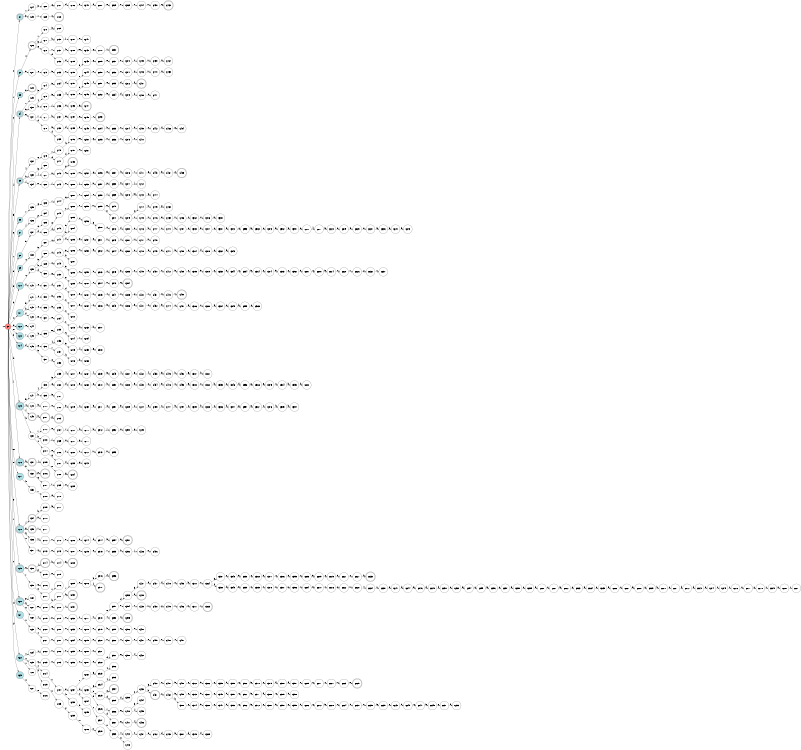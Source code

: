 digraph APTAALF {
__start0 [style = invis, shape = none, label = "", width = 0, height = 0];

rankdir=LR;
size="8,5";

s0 [style="filled", color="black", fillcolor="#ff817b" shape="circle", label="q0"];
s1 [style="rounded,filled", color="black", fillcolor="powderblue" shape="doublecircle", label="q1"];
s2 [style="filled", color="black", fillcolor="powderblue" shape="circle", label="q2"];
s3 [style="filled", color="black", fillcolor="powderblue" shape="circle", label="q3"];
s4 [style="rounded,filled", color="black", fillcolor="powderblue" shape="doublecircle", label="q4"];
s5 [style="rounded,filled", color="black", fillcolor="powderblue" shape="doublecircle", label="q5"];
s6 [style="filled", color="black", fillcolor="powderblue" shape="circle", label="q6"];
s7 [style="filled", color="black", fillcolor="powderblue" shape="circle", label="q7"];
s8 [style="filled", color="black", fillcolor="powderblue" shape="circle", label="q8"];
s9 [style="filled", color="black", fillcolor="powderblue" shape="circle", label="q9"];
s10 [style="filled", color="black", fillcolor="powderblue" shape="circle", label="q10"];
s11 [style="filled", color="black", fillcolor="powderblue" shape="circle", label="q11"];
s12 [style="filled", color="black", fillcolor="powderblue" shape="circle", label="q12"];
s13 [style="filled", color="black", fillcolor="powderblue" shape="circle", label="q13"];
s14 [style="filled", color="black", fillcolor="powderblue" shape="circle", label="q14"];
s15 [style="rounded,filled", color="black", fillcolor="powderblue" shape="doublecircle", label="q15"];
s16 [style="rounded,filled", color="black", fillcolor="powderblue" shape="doublecircle", label="q16"];
s17 [style="filled", color="black", fillcolor="powderblue" shape="circle", label="q17"];
s18 [style="rounded,filled", color="black", fillcolor="powderblue" shape="doublecircle", label="q18"];
s19 [style="rounded,filled", color="black", fillcolor="powderblue" shape="doublecircle", label="q19"];
s20 [style="rounded,filled", color="black", fillcolor="powderblue" shape="doublecircle", label="q20"];
s21 [style="filled", color="black", fillcolor="powderblue" shape="circle", label="q21"];
s22 [style="filled", color="black", fillcolor="powderblue" shape="circle", label="q22"];
s23 [style="filled", color="black", fillcolor="powderblue" shape="circle", label="q23"];
s24 [style="filled", color="black", fillcolor="white" shape="circle", label="q24"];
s25 [style="filled", color="black", fillcolor="white" shape="circle", label="q25"];
s26 [style="rounded,filled", color="black", fillcolor="white" shape="doublecircle", label="q26"];
s27 [style="filled", color="black", fillcolor="white" shape="circle", label="q27"];
s28 [style="rounded,filled", color="black", fillcolor="white" shape="doublecircle", label="q28"];
s29 [style="filled", color="black", fillcolor="white" shape="circle", label="q29"];
s30 [style="filled", color="black", fillcolor="white" shape="circle", label="q30"];
s31 [style="filled", color="black", fillcolor="white" shape="circle", label="q31"];
s32 [style="filled", color="black", fillcolor="white" shape="circle", label="q32"];
s33 [style="filled", color="black", fillcolor="white" shape="circle", label="q33"];
s34 [style="filled", color="black", fillcolor="white" shape="circle", label="q34"];
s35 [style="filled", color="black", fillcolor="white" shape="circle", label="q35"];
s36 [style="filled", color="black", fillcolor="white" shape="circle", label="q36"];
s37 [style="filled", color="black", fillcolor="white" shape="circle", label="q37"];
s38 [style="filled", color="black", fillcolor="white" shape="circle", label="q38"];
s39 [style="filled", color="black", fillcolor="white" shape="circle", label="q39"];
s40 [style="filled", color="black", fillcolor="white" shape="circle", label="q40"];
s41 [style="filled", color="black", fillcolor="white" shape="circle", label="q41"];
s42 [style="filled", color="black", fillcolor="white" shape="circle", label="q42"];
s43 [style="filled", color="black", fillcolor="white" shape="circle", label="q43"];
s44 [style="filled", color="black", fillcolor="white" shape="circle", label="q44"];
s45 [style="filled", color="black", fillcolor="white" shape="circle", label="q45"];
s46 [style="filled", color="black", fillcolor="white" shape="circle", label="q46"];
s47 [style="filled", color="black", fillcolor="white" shape="circle", label="q47"];
s48 [style="filled", color="black", fillcolor="white" shape="circle", label="q48"];
s49 [style="rounded,filled", color="black", fillcolor="white" shape="doublecircle", label="q49"];
s50 [style="filled", color="black", fillcolor="white" shape="circle", label="q50"];
s51 [style="rounded,filled", color="black", fillcolor="white" shape="doublecircle", label="q51"];
s52 [style="rounded,filled", color="black", fillcolor="white" shape="doublecircle", label="q52"];
s53 [style="filled", color="black", fillcolor="white" shape="circle", label="q53"];
s54 [style="rounded,filled", color="black", fillcolor="white" shape="doublecircle", label="q54"];
s55 [style="rounded,filled", color="black", fillcolor="white" shape="doublecircle", label="q55"];
s56 [style="filled", color="black", fillcolor="white" shape="circle", label="q56"];
s57 [style="filled", color="black", fillcolor="white" shape="circle", label="q57"];
s58 [style="rounded,filled", color="black", fillcolor="white" shape="doublecircle", label="q58"];
s59 [style="filled", color="black", fillcolor="white" shape="circle", label="q59"];
s60 [style="filled", color="black", fillcolor="white" shape="circle", label="q60"];
s61 [style="filled", color="black", fillcolor="white" shape="circle", label="q61"];
s62 [style="filled", color="black", fillcolor="white" shape="circle", label="q62"];
s63 [style="filled", color="black", fillcolor="white" shape="circle", label="q63"];
s64 [style="filled", color="black", fillcolor="white" shape="circle", label="q64"];
s65 [style="filled", color="black", fillcolor="white" shape="circle", label="q65"];
s66 [style="filled", color="black", fillcolor="white" shape="circle", label="q66"];
s67 [style="filled", color="black", fillcolor="white" shape="circle", label="q67"];
s68 [style="filled", color="black", fillcolor="white" shape="circle", label="q68"];
s69 [style="filled", color="black", fillcolor="white" shape="circle", label="q69"];
s70 [style="filled", color="black", fillcolor="white" shape="circle", label="q70"];
s71 [style="filled", color="black", fillcolor="white" shape="circle", label="q71"];
s72 [style="filled", color="black", fillcolor="white" shape="circle", label="q72"];
s73 [style="filled", color="black", fillcolor="white" shape="circle", label="q73"];
s74 [style="filled", color="black", fillcolor="white" shape="circle", label="q74"];
s75 [style="filled", color="black", fillcolor="white" shape="circle", label="q75"];
s76 [style="filled", color="black", fillcolor="white" shape="circle", label="q76"];
s77 [style="filled", color="black", fillcolor="white" shape="circle", label="q77"];
s78 [style="filled", color="black", fillcolor="white" shape="circle", label="q78"];
s79 [style="filled", color="black", fillcolor="white" shape="circle", label="q79"];
s80 [style="filled", color="black", fillcolor="white" shape="circle", label="q80"];
s81 [style="filled", color="black", fillcolor="white" shape="circle", label="q81"];
s82 [style="filled", color="black", fillcolor="white" shape="circle", label="q82"];
s83 [style="filled", color="black", fillcolor="white" shape="circle", label="q83"];
s84 [style="filled", color="black", fillcolor="white" shape="circle", label="q84"];
s85 [style="filled", color="black", fillcolor="white" shape="circle", label="q85"];
s86 [style="filled", color="black", fillcolor="white" shape="circle", label="q86"];
s87 [style="filled", color="black", fillcolor="white" shape="circle", label="q87"];
s88 [style="filled", color="black", fillcolor="white" shape="circle", label="q88"];
s89 [style="filled", color="black", fillcolor="white" shape="circle", label="q89"];
s90 [style="filled", color="black", fillcolor="white" shape="circle", label="q90"];
s91 [style="filled", color="black", fillcolor="white" shape="circle", label="q91"];
s92 [style="filled", color="black", fillcolor="white" shape="circle", label="q92"];
s93 [style="filled", color="black", fillcolor="white" shape="circle", label="q93"];
s94 [style="filled", color="black", fillcolor="white" shape="circle", label="q94"];
s95 [style="filled", color="black", fillcolor="white" shape="circle", label="q95"];
s96 [style="filled", color="black", fillcolor="white" shape="circle", label="q96"];
s97 [style="filled", color="black", fillcolor="white" shape="circle", label="q97"];
s98 [style="filled", color="black", fillcolor="white" shape="circle", label="q98"];
s99 [style="filled", color="black", fillcolor="white" shape="circle", label="q99"];
s100 [style="filled", color="black", fillcolor="white" shape="circle", label="q100"];
s101 [style="rounded,filled", color="black", fillcolor="white" shape="doublecircle", label="q101"];
s102 [style="filled", color="black", fillcolor="white" shape="circle", label="q102"];
s103 [style="filled", color="black", fillcolor="white" shape="circle", label="q103"];
s104 [style="filled", color="black", fillcolor="white" shape="circle", label="q104"];
s105 [style="filled", color="black", fillcolor="white" shape="circle", label="q105"];
s106 [style="rounded,filled", color="black", fillcolor="white" shape="doublecircle", label="q106"];
s107 [style="filled", color="black", fillcolor="white" shape="circle", label="q107"];
s108 [style="filled", color="black", fillcolor="white" shape="circle", label="q108"];
s109 [style="filled", color="black", fillcolor="white" shape="circle", label="q109"];
s110 [style="filled", color="black", fillcolor="white" shape="circle", label="q110"];
s111 [style="filled", color="black", fillcolor="white" shape="circle", label="q111"];
s112 [style="filled", color="black", fillcolor="white" shape="circle", label="q112"];
s113 [style="filled", color="black", fillcolor="white" shape="circle", label="q113"];
s114 [style="rounded,filled", color="black", fillcolor="white" shape="doublecircle", label="q114"];
s115 [style="filled", color="black", fillcolor="white" shape="circle", label="q115"];
s116 [style="filled", color="black", fillcolor="white" shape="circle", label="q116"];
s117 [style="filled", color="black", fillcolor="white" shape="circle", label="q117"];
s118 [style="filled", color="black", fillcolor="white" shape="circle", label="q118"];
s119 [style="filled", color="black", fillcolor="white" shape="circle", label="q119"];
s120 [style="filled", color="black", fillcolor="white" shape="circle", label="q120"];
s121 [style="filled", color="black", fillcolor="white" shape="circle", label="q121"];
s122 [style="filled", color="black", fillcolor="white" shape="circle", label="q122"];
s123 [style="filled", color="black", fillcolor="white" shape="circle", label="q123"];
s124 [style="filled", color="black", fillcolor="white" shape="circle", label="q124"];
s125 [style="filled", color="black", fillcolor="white" shape="circle", label="q125"];
s126 [style="filled", color="black", fillcolor="white" shape="circle", label="q126"];
s127 [style="filled", color="black", fillcolor="white" shape="circle", label="q127"];
s128 [style="rounded,filled", color="black", fillcolor="white" shape="doublecircle", label="q128"];
s129 [style="filled", color="black", fillcolor="white" shape="circle", label="q129"];
s130 [style="filled", color="black", fillcolor="white" shape="circle", label="q130"];
s131 [style="filled", color="black", fillcolor="white" shape="circle", label="q131"];
s132 [style="filled", color="black", fillcolor="white" shape="circle", label="q132"];
s133 [style="filled", color="black", fillcolor="white" shape="circle", label="q133"];
s134 [style="filled", color="black", fillcolor="white" shape="circle", label="q134"];
s135 [style="filled", color="black", fillcolor="white" shape="circle", label="q135"];
s136 [style="filled", color="black", fillcolor="white" shape="circle", label="q136"];
s137 [style="filled", color="black", fillcolor="white" shape="circle", label="q137"];
s138 [style="filled", color="black", fillcolor="white" shape="circle", label="q138"];
s139 [style="filled", color="black", fillcolor="white" shape="circle", label="q139"];
s140 [style="filled", color="black", fillcolor="white" shape="circle", label="q140"];
s141 [style="filled", color="black", fillcolor="white" shape="circle", label="q141"];
s142 [style="filled", color="black", fillcolor="white" shape="circle", label="q142"];
s143 [style="filled", color="black", fillcolor="white" shape="circle", label="q143"];
s144 [style="filled", color="black", fillcolor="white" shape="circle", label="q144"];
s145 [style="filled", color="black", fillcolor="white" shape="circle", label="q145"];
s146 [style="filled", color="black", fillcolor="white" shape="circle", label="q146"];
s147 [style="filled", color="black", fillcolor="white" shape="circle", label="q147"];
s148 [style="filled", color="black", fillcolor="white" shape="circle", label="q148"];
s149 [style="filled", color="black", fillcolor="white" shape="circle", label="q149"];
s150 [style="filled", color="black", fillcolor="white" shape="circle", label="q150"];
s151 [style="filled", color="black", fillcolor="white" shape="circle", label="q151"];
s152 [style="filled", color="black", fillcolor="white" shape="circle", label="q152"];
s153 [style="filled", color="black", fillcolor="white" shape="circle", label="q153"];
s154 [style="filled", color="black", fillcolor="white" shape="circle", label="q154"];
s155 [style="filled", color="black", fillcolor="white" shape="circle", label="q155"];
s156 [style="filled", color="black", fillcolor="white" shape="circle", label="q156"];
s157 [style="filled", color="black", fillcolor="white" shape="circle", label="q157"];
s158 [style="filled", color="black", fillcolor="white" shape="circle", label="q158"];
s159 [style="filled", color="black", fillcolor="white" shape="circle", label="q159"];
s160 [style="filled", color="black", fillcolor="white" shape="circle", label="q160"];
s161 [style="filled", color="black", fillcolor="white" shape="circle", label="q161"];
s162 [style="filled", color="black", fillcolor="white" shape="circle", label="q162"];
s163 [style="rounded,filled", color="black", fillcolor="white" shape="doublecircle", label="q163"];
s164 [style="filled", color="black", fillcolor="white" shape="circle", label="q164"];
s165 [style="filled", color="black", fillcolor="white" shape="circle", label="q165"];
s166 [style="filled", color="black", fillcolor="white" shape="circle", label="q166"];
s167 [style="filled", color="black", fillcolor="white" shape="circle", label="q167"];
s168 [style="filled", color="black", fillcolor="white" shape="circle", label="q168"];
s169 [style="filled", color="black", fillcolor="white" shape="circle", label="q169"];
s170 [style="filled", color="black", fillcolor="white" shape="circle", label="q170"];
s171 [style="filled", color="black", fillcolor="white" shape="circle", label="q171"];
s172 [style="filled", color="black", fillcolor="white" shape="circle", label="q172"];
s173 [style="filled", color="black", fillcolor="white" shape="circle", label="q173"];
s174 [style="filled", color="black", fillcolor="white" shape="circle", label="q174"];
s175 [style="filled", color="black", fillcolor="white" shape="circle", label="q175"];
s176 [style="filled", color="black", fillcolor="white" shape="circle", label="q176"];
s177 [style="filled", color="black", fillcolor="white" shape="circle", label="q177"];
s178 [style="filled", color="black", fillcolor="white" shape="circle", label="q178"];
s179 [style="filled", color="black", fillcolor="white" shape="circle", label="q179"];
s180 [style="filled", color="black", fillcolor="white" shape="circle", label="q180"];
s181 [style="filled", color="black", fillcolor="white" shape="circle", label="q181"];
s182 [style="filled", color="black", fillcolor="white" shape="circle", label="q182"];
s183 [style="filled", color="black", fillcolor="white" shape="circle", label="q183"];
s184 [style="filled", color="black", fillcolor="white" shape="circle", label="q184"];
s185 [style="filled", color="black", fillcolor="white" shape="circle", label="q185"];
s186 [style="filled", color="black", fillcolor="white" shape="circle", label="q186"];
s187 [style="filled", color="black", fillcolor="white" shape="circle", label="q187"];
s188 [style="filled", color="black", fillcolor="white" shape="circle", label="q188"];
s189 [style="filled", color="black", fillcolor="white" shape="circle", label="q189"];
s190 [style="filled", color="black", fillcolor="white" shape="circle", label="q190"];
s191 [style="filled", color="black", fillcolor="white" shape="circle", label="q191"];
s192 [style="filled", color="black", fillcolor="white" shape="circle", label="q192"];
s193 [style="filled", color="black", fillcolor="white" shape="circle", label="q193"];
s194 [style="filled", color="black", fillcolor="white" shape="circle", label="q194"];
s195 [style="filled", color="black", fillcolor="white" shape="circle", label="q195"];
s196 [style="filled", color="black", fillcolor="white" shape="circle", label="q196"];
s197 [style="filled", color="black", fillcolor="white" shape="circle", label="q197"];
s198 [style="rounded,filled", color="black", fillcolor="white" shape="doublecircle", label="q198"];
s199 [style="filled", color="black", fillcolor="white" shape="circle", label="q199"];
s200 [style="filled", color="black", fillcolor="white" shape="circle", label="q200"];
s201 [style="filled", color="black", fillcolor="white" shape="circle", label="q201"];
s202 [style="filled", color="black", fillcolor="white" shape="circle", label="q202"];
s203 [style="filled", color="black", fillcolor="white" shape="circle", label="q203"];
s204 [style="filled", color="black", fillcolor="white" shape="circle", label="q204"];
s205 [style="filled", color="black", fillcolor="white" shape="circle", label="q205"];
s206 [style="filled", color="black", fillcolor="white" shape="circle", label="q206"];
s207 [style="filled", color="black", fillcolor="white" shape="circle", label="q207"];
s208 [style="filled", color="black", fillcolor="white" shape="circle", label="q208"];
s209 [style="filled", color="black", fillcolor="white" shape="circle", label="q209"];
s210 [style="filled", color="black", fillcolor="white" shape="circle", label="q210"];
s211 [style="filled", color="black", fillcolor="white" shape="circle", label="q211"];
s212 [style="filled", color="black", fillcolor="white" shape="circle", label="q212"];
s213 [style="filled", color="black", fillcolor="white" shape="circle", label="q213"];
s214 [style="filled", color="black", fillcolor="white" shape="circle", label="q214"];
s215 [style="filled", color="black", fillcolor="white" shape="circle", label="q215"];
s216 [style="filled", color="black", fillcolor="white" shape="circle", label="q216"];
s217 [style="filled", color="black", fillcolor="white" shape="circle", label="q217"];
s218 [style="filled", color="black", fillcolor="white" shape="circle", label="q218"];
s219 [style="filled", color="black", fillcolor="white" shape="circle", label="q219"];
s220 [style="filled", color="black", fillcolor="white" shape="circle", label="q220"];
s221 [style="filled", color="black", fillcolor="white" shape="circle", label="q221"];
s222 [style="filled", color="black", fillcolor="white" shape="circle", label="q222"];
s223 [style="filled", color="black", fillcolor="white" shape="circle", label="q223"];
s224 [style="rounded,filled", color="black", fillcolor="white" shape="doublecircle", label="q224"];
s225 [style="filled", color="black", fillcolor="white" shape="circle", label="q225"];
s226 [style="filled", color="black", fillcolor="white" shape="circle", label="q226"];
s227 [style="filled", color="black", fillcolor="white" shape="circle", label="q227"];
s228 [style="rounded,filled", color="black", fillcolor="white" shape="doublecircle", label="q228"];
s229 [style="filled", color="black", fillcolor="white" shape="circle", label="q229"];
s230 [style="rounded,filled", color="black", fillcolor="white" shape="doublecircle", label="q230"];
s231 [style="rounded,filled", color="black", fillcolor="white" shape="doublecircle", label="q231"];
s232 [style="filled", color="black", fillcolor="white" shape="circle", label="q232"];
s233 [style="filled", color="black", fillcolor="white" shape="circle", label="q233"];
s234 [style="filled", color="black", fillcolor="white" shape="circle", label="q234"];
s235 [style="filled", color="black", fillcolor="white" shape="circle", label="q235"];
s236 [style="filled", color="black", fillcolor="white" shape="circle", label="q236"];
s237 [style="filled", color="black", fillcolor="white" shape="circle", label="q237"];
s238 [style="filled", color="black", fillcolor="white" shape="circle", label="q238"];
s239 [style="filled", color="black", fillcolor="white" shape="circle", label="q239"];
s240 [style="filled", color="black", fillcolor="white" shape="circle", label="q240"];
s241 [style="filled", color="black", fillcolor="white" shape="circle", label="q241"];
s242 [style="filled", color="black", fillcolor="white" shape="circle", label="q242"];
s243 [style="filled", color="black", fillcolor="white" shape="circle", label="q243"];
s244 [style="filled", color="black", fillcolor="white" shape="circle", label="q244"];
s245 [style="filled", color="black", fillcolor="white" shape="circle", label="q245"];
s246 [style="filled", color="black", fillcolor="white" shape="circle", label="q246"];
s247 [style="rounded,filled", color="black", fillcolor="white" shape="doublecircle", label="q247"];
s248 [style="filled", color="black", fillcolor="white" shape="circle", label="q248"];
s249 [style="filled", color="black", fillcolor="white" shape="circle", label="q249"];
s250 [style="filled", color="black", fillcolor="white" shape="circle", label="q250"];
s251 [style="filled", color="black", fillcolor="white" shape="circle", label="q251"];
s252 [style="filled", color="black", fillcolor="white" shape="circle", label="q252"];
s253 [style="filled", color="black", fillcolor="white" shape="circle", label="q253"];
s254 [style="filled", color="black", fillcolor="white" shape="circle", label="q254"];
s255 [style="filled", color="black", fillcolor="white" shape="circle", label="q255"];
s256 [style="filled", color="black", fillcolor="white" shape="circle", label="q256"];
s257 [style="filled", color="black", fillcolor="white" shape="circle", label="q257"];
s258 [style="filled", color="black", fillcolor="white" shape="circle", label="q258"];
s259 [style="filled", color="black", fillcolor="white" shape="circle", label="q259"];
s260 [style="filled", color="black", fillcolor="white" shape="circle", label="q260"];
s261 [style="filled", color="black", fillcolor="white" shape="circle", label="q261"];
s262 [style="filled", color="black", fillcolor="white" shape="circle", label="q262"];
s263 [style="filled", color="black", fillcolor="white" shape="circle", label="q263"];
s264 [style="filled", color="black", fillcolor="white" shape="circle", label="q264"];
s265 [style="filled", color="black", fillcolor="white" shape="circle", label="q265"];
s266 [style="filled", color="black", fillcolor="white" shape="circle", label="q266"];
s267 [style="filled", color="black", fillcolor="white" shape="circle", label="q267"];
s268 [style="filled", color="black", fillcolor="white" shape="circle", label="q268"];
s269 [style="filled", color="black", fillcolor="white" shape="circle", label="q269"];
s270 [style="filled", color="black", fillcolor="white" shape="circle", label="q270"];
s271 [style="filled", color="black", fillcolor="white" shape="circle", label="q271"];
s272 [style="filled", color="black", fillcolor="white" shape="circle", label="q272"];
s273 [style="filled", color="black", fillcolor="white" shape="circle", label="q273"];
s274 [style="filled", color="black", fillcolor="white" shape="circle", label="q274"];
s275 [style="filled", color="black", fillcolor="white" shape="circle", label="q275"];
s276 [style="filled", color="black", fillcolor="white" shape="circle", label="q276"];
s277 [style="filled", color="black", fillcolor="white" shape="circle", label="q277"];
s278 [style="filled", color="black", fillcolor="white" shape="circle", label="q278"];
s279 [style="filled", color="black", fillcolor="white" shape="circle", label="q279"];
s280 [style="filled", color="black", fillcolor="white" shape="circle", label="q280"];
s281 [style="filled", color="black", fillcolor="white" shape="circle", label="q281"];
s282 [style="filled", color="black", fillcolor="white" shape="circle", label="q282"];
s283 [style="filled", color="black", fillcolor="white" shape="circle", label="q283"];
s284 [style="filled", color="black", fillcolor="white" shape="circle", label="q284"];
s285 [style="filled", color="black", fillcolor="white" shape="circle", label="q285"];
s286 [style="filled", color="black", fillcolor="white" shape="circle", label="q286"];
s287 [style="filled", color="black", fillcolor="white" shape="circle", label="q287"];
s288 [style="filled", color="black", fillcolor="white" shape="circle", label="q288"];
s289 [style="filled", color="black", fillcolor="white" shape="circle", label="q289"];
s290 [style="filled", color="black", fillcolor="white" shape="circle", label="q290"];
s291 [style="filled", color="black", fillcolor="white" shape="circle", label="q291"];
s292 [style="filled", color="black", fillcolor="white" shape="circle", label="q292"];
s293 [style="rounded,filled", color="black", fillcolor="white" shape="doublecircle", label="q293"];
s294 [style="filled", color="black", fillcolor="white" shape="circle", label="q294"];
s295 [style="filled", color="black", fillcolor="white" shape="circle", label="q295"];
s296 [style="filled", color="black", fillcolor="white" shape="circle", label="q296"];
s297 [style="filled", color="black", fillcolor="white" shape="circle", label="q297"];
s298 [style="filled", color="black", fillcolor="white" shape="circle", label="q298"];
s299 [style="filled", color="black", fillcolor="white" shape="circle", label="q299"];
s300 [style="filled", color="black", fillcolor="white" shape="circle", label="q300"];
s301 [style="filled", color="black", fillcolor="white" shape="circle", label="q301"];
s302 [style="filled", color="black", fillcolor="white" shape="circle", label="q302"];
s303 [style="filled", color="black", fillcolor="white" shape="circle", label="q303"];
s304 [style="filled", color="black", fillcolor="white" shape="circle", label="q304"];
s305 [style="filled", color="black", fillcolor="white" shape="circle", label="q305"];
s306 [style="filled", color="black", fillcolor="white" shape="circle", label="q306"];
s307 [style="filled", color="black", fillcolor="white" shape="circle", label="q307"];
s308 [style="filled", color="black", fillcolor="white" shape="circle", label="q308"];
s309 [style="filled", color="black", fillcolor="white" shape="circle", label="q309"];
s310 [style="filled", color="black", fillcolor="white" shape="circle", label="q310"];
s311 [style="filled", color="black", fillcolor="white" shape="circle", label="q311"];
s312 [style="filled", color="black", fillcolor="white" shape="circle", label="q312"];
s313 [style="filled", color="black", fillcolor="white" shape="circle", label="q313"];
s314 [style="filled", color="black", fillcolor="white" shape="circle", label="q314"];
s315 [style="filled", color="black", fillcolor="white" shape="circle", label="q315"];
s316 [style="filled", color="black", fillcolor="white" shape="circle", label="q316"];
s317 [style="rounded,filled", color="black", fillcolor="white" shape="doublecircle", label="q317"];
s318 [style="filled", color="black", fillcolor="white" shape="circle", label="q318"];
s319 [style="filled", color="black", fillcolor="white" shape="circle", label="q319"];
s320 [style="filled", color="black", fillcolor="white" shape="circle", label="q320"];
s321 [style="filled", color="black", fillcolor="white" shape="circle", label="q321"];
s322 [style="filled", color="black", fillcolor="white" shape="circle", label="q322"];
s323 [style="filled", color="black", fillcolor="white" shape="circle", label="q323"];
s324 [style="filled", color="black", fillcolor="white" shape="circle", label="q324"];
s325 [style="filled", color="black", fillcolor="white" shape="circle", label="q325"];
s326 [style="filled", color="black", fillcolor="white" shape="circle", label="q326"];
s327 [style="filled", color="black", fillcolor="white" shape="circle", label="q327"];
s328 [style="filled", color="black", fillcolor="white" shape="circle", label="q328"];
s329 [style="filled", color="black", fillcolor="white" shape="circle", label="q329"];
s330 [style="rounded,filled", color="black", fillcolor="white" shape="doublecircle", label="q330"];
s331 [style="filled", color="black", fillcolor="white" shape="circle", label="q331"];
s332 [style="filled", color="black", fillcolor="white" shape="circle", label="q332"];
s333 [style="filled", color="black", fillcolor="white" shape="circle", label="q333"];
s334 [style="filled", color="black", fillcolor="white" shape="circle", label="q334"];
s335 [style="filled", color="black", fillcolor="white" shape="circle", label="q335"];
s336 [style="filled", color="black", fillcolor="white" shape="circle", label="q336"];
s337 [style="filled", color="black", fillcolor="white" shape="circle", label="q337"];
s338 [style="filled", color="black", fillcolor="white" shape="circle", label="q338"];
s339 [style="filled", color="black", fillcolor="white" shape="circle", label="q339"];
s340 [style="rounded,filled", color="black", fillcolor="white" shape="doublecircle", label="q340"];
s341 [style="filled", color="black", fillcolor="white" shape="circle", label="q341"];
s342 [style="filled", color="black", fillcolor="white" shape="circle", label="q342"];
s343 [style="filled", color="black", fillcolor="white" shape="circle", label="q343"];
s344 [style="filled", color="black", fillcolor="white" shape="circle", label="q344"];
s345 [style="filled", color="black", fillcolor="white" shape="circle", label="q345"];
s346 [style="filled", color="black", fillcolor="white" shape="circle", label="q346"];
s347 [style="filled", color="black", fillcolor="white" shape="circle", label="q347"];
s348 [style="filled", color="black", fillcolor="white" shape="circle", label="q348"];
s349 [style="filled", color="black", fillcolor="white" shape="circle", label="q349"];
s350 [style="filled", color="black", fillcolor="white" shape="circle", label="q350"];
s351 [style="filled", color="black", fillcolor="white" shape="circle", label="q351"];
s352 [style="filled", color="black", fillcolor="white" shape="circle", label="q352"];
s353 [style="filled", color="black", fillcolor="white" shape="circle", label="q353"];
s354 [style="filled", color="black", fillcolor="white" shape="circle", label="q354"];
s355 [style="filled", color="black", fillcolor="white" shape="circle", label="q355"];
s356 [style="rounded,filled", color="black", fillcolor="white" shape="doublecircle", label="q356"];
s357 [style="filled", color="black", fillcolor="white" shape="circle", label="q357"];
s358 [style="filled", color="black", fillcolor="white" shape="circle", label="q358"];
s359 [style="filled", color="black", fillcolor="white" shape="circle", label="q359"];
s360 [style="filled", color="black", fillcolor="white" shape="circle", label="q360"];
s361 [style="filled", color="black", fillcolor="white" shape="circle", label="q361"];
s362 [style="filled", color="black", fillcolor="white" shape="circle", label="q362"];
s363 [style="filled", color="black", fillcolor="white" shape="circle", label="q363"];
s364 [style="rounded,filled", color="black", fillcolor="white" shape="doublecircle", label="q364"];
s365 [style="filled", color="black", fillcolor="white" shape="circle", label="q365"];
s366 [style="filled", color="black", fillcolor="white" shape="circle", label="q366"];
s367 [style="filled", color="black", fillcolor="white" shape="circle", label="q367"];
s368 [style="filled", color="black", fillcolor="white" shape="circle", label="q368"];
s369 [style="filled", color="black", fillcolor="white" shape="circle", label="q369"];
s370 [style="filled", color="black", fillcolor="white" shape="circle", label="q370"];
s371 [style="filled", color="black", fillcolor="white" shape="circle", label="q371"];
s372 [style="filled", color="black", fillcolor="white" shape="circle", label="q372"];
s373 [style="filled", color="black", fillcolor="white" shape="circle", label="q373"];
s374 [style="filled", color="black", fillcolor="white" shape="circle", label="q374"];
s375 [style="filled", color="black", fillcolor="white" shape="circle", label="q375"];
s376 [style="filled", color="black", fillcolor="white" shape="circle", label="q376"];
s377 [style="filled", color="black", fillcolor="white" shape="circle", label="q377"];
s378 [style="filled", color="black", fillcolor="white" shape="circle", label="q378"];
s379 [style="filled", color="black", fillcolor="white" shape="circle", label="q379"];
s380 [style="filled", color="black", fillcolor="white" shape="circle", label="q380"];
s381 [style="filled", color="black", fillcolor="white" shape="circle", label="q381"];
s382 [style="filled", color="black", fillcolor="white" shape="circle", label="q382"];
s383 [style="filled", color="black", fillcolor="white" shape="circle", label="q383"];
s384 [style="rounded,filled", color="black", fillcolor="white" shape="doublecircle", label="q384"];
s385 [style="filled", color="black", fillcolor="white" shape="circle", label="q385"];
s386 [style="filled", color="black", fillcolor="white" shape="circle", label="q386"];
s387 [style="filled", color="black", fillcolor="white" shape="circle", label="q387"];
s388 [style="filled", color="black", fillcolor="white" shape="circle", label="q388"];
s389 [style="filled", color="black", fillcolor="white" shape="circle", label="q389"];
s390 [style="filled", color="black", fillcolor="white" shape="circle", label="q390"];
s391 [style="rounded,filled", color="black", fillcolor="white" shape="doublecircle", label="q391"];
s392 [style="filled", color="black", fillcolor="white" shape="circle", label="q392"];
s393 [style="filled", color="black", fillcolor="white" shape="circle", label="q393"];
s394 [style="filled", color="black", fillcolor="white" shape="circle", label="q394"];
s395 [style="rounded,filled", color="black", fillcolor="white" shape="doublecircle", label="q395"];
s396 [style="filled", color="black", fillcolor="white" shape="circle", label="q396"];
s397 [style="filled", color="black", fillcolor="white" shape="circle", label="q397"];
s398 [style="filled", color="black", fillcolor="white" shape="circle", label="q398"];
s399 [style="filled", color="black", fillcolor="white" shape="circle", label="q399"];
s400 [style="filled", color="black", fillcolor="white" shape="circle", label="q400"];
s401 [style="filled", color="black", fillcolor="white" shape="circle", label="q401"];
s402 [style="filled", color="black", fillcolor="white" shape="circle", label="q402"];
s403 [style="filled", color="black", fillcolor="white" shape="circle", label="q403"];
s404 [style="filled", color="black", fillcolor="white" shape="circle", label="q404"];
s405 [style="filled", color="black", fillcolor="white" shape="circle", label="q405"];
s406 [style="filled", color="black", fillcolor="white" shape="circle", label="q406"];
s407 [style="rounded,filled", color="black", fillcolor="white" shape="doublecircle", label="q407"];
s408 [style="filled", color="black", fillcolor="white" shape="circle", label="q408"];
s409 [style="filled", color="black", fillcolor="white" shape="circle", label="q409"];
s410 [style="filled", color="black", fillcolor="white" shape="circle", label="q410"];
s411 [style="filled", color="black", fillcolor="white" shape="circle", label="q411"];
s412 [style="filled", color="black", fillcolor="white" shape="circle", label="q412"];
s413 [style="filled", color="black", fillcolor="white" shape="circle", label="q413"];
s414 [style="filled", color="black", fillcolor="white" shape="circle", label="q414"];
s415 [style="filled", color="black", fillcolor="white" shape="circle", label="q415"];
s416 [style="filled", color="black", fillcolor="white" shape="circle", label="q416"];
s417 [style="filled", color="black", fillcolor="white" shape="circle", label="q417"];
s418 [style="filled", color="black", fillcolor="white" shape="circle", label="q418"];
s419 [style="filled", color="black", fillcolor="white" shape="circle", label="q419"];
s420 [style="filled", color="black", fillcolor="white" shape="circle", label="q420"];
s421 [style="filled", color="black", fillcolor="white" shape="circle", label="q421"];
s422 [style="filled", color="black", fillcolor="white" shape="circle", label="q422"];
s423 [style="filled", color="black", fillcolor="white" shape="circle", label="q423"];
s424 [style="filled", color="black", fillcolor="white" shape="circle", label="q424"];
s425 [style="filled", color="black", fillcolor="white" shape="circle", label="q425"];
s426 [style="filled", color="black", fillcolor="white" shape="circle", label="q426"];
s427 [style="filled", color="black", fillcolor="white" shape="circle", label="q427"];
s428 [style="rounded,filled", color="black", fillcolor="white" shape="doublecircle", label="q428"];
s429 [style="filled", color="black", fillcolor="white" shape="circle", label="q429"];
s430 [style="filled", color="black", fillcolor="white" shape="circle", label="q430"];
s431 [style="filled", color="black", fillcolor="white" shape="circle", label="q431"];
s432 [style="filled", color="black", fillcolor="white" shape="circle", label="q432"];
s433 [style="filled", color="black", fillcolor="white" shape="circle", label="q433"];
s434 [style="filled", color="black", fillcolor="white" shape="circle", label="q434"];
s435 [style="filled", color="black", fillcolor="white" shape="circle", label="q435"];
s436 [style="rounded,filled", color="black", fillcolor="white" shape="doublecircle", label="q436"];
s437 [style="filled", color="black", fillcolor="white" shape="circle", label="q437"];
s438 [style="filled", color="black", fillcolor="white" shape="circle", label="q438"];
s439 [style="filled", color="black", fillcolor="white" shape="circle", label="q439"];
s440 [style="filled", color="black", fillcolor="white" shape="circle", label="q440"];
s441 [style="filled", color="black", fillcolor="white" shape="circle", label="q441"];
s442 [style="filled", color="black", fillcolor="white" shape="circle", label="q442"];
s443 [style="filled", color="black", fillcolor="white" shape="circle", label="q443"];
s444 [style="filled", color="black", fillcolor="white" shape="circle", label="q444"];
s445 [style="filled", color="black", fillcolor="white" shape="circle", label="q445"];
s446 [style="filled", color="black", fillcolor="white" shape="circle", label="q446"];
s447 [style="filled", color="black", fillcolor="white" shape="circle", label="q447"];
s448 [style="filled", color="black", fillcolor="white" shape="circle", label="q448"];
s449 [style="filled", color="black", fillcolor="white" shape="circle", label="q449"];
s450 [style="filled", color="black", fillcolor="white" shape="circle", label="q450"];
s451 [style="filled", color="black", fillcolor="white" shape="circle", label="q451"];
s452 [style="filled", color="black", fillcolor="white" shape="circle", label="q452"];
s453 [style="filled", color="black", fillcolor="white" shape="circle", label="q453"];
s454 [style="filled", color="black", fillcolor="white" shape="circle", label="q454"];
s455 [style="filled", color="black", fillcolor="white" shape="circle", label="q455"];
s456 [style="filled", color="black", fillcolor="white" shape="circle", label="q456"];
s457 [style="filled", color="black", fillcolor="white" shape="circle", label="q457"];
s458 [style="filled", color="black", fillcolor="white" shape="circle", label="q458"];
s459 [style="filled", color="black", fillcolor="white" shape="circle", label="q459"];
s460 [style="filled", color="black", fillcolor="white" shape="circle", label="q460"];
s461 [style="rounded,filled", color="black", fillcolor="white" shape="doublecircle", label="q461"];
s462 [style="filled", color="black", fillcolor="white" shape="circle", label="q462"];
s463 [style="rounded,filled", color="black", fillcolor="white" shape="doublecircle", label="q463"];
s464 [style="filled", color="black", fillcolor="white" shape="circle", label="q464"];
s465 [style="filled", color="black", fillcolor="white" shape="circle", label="q465"];
s466 [style="filled", color="black", fillcolor="white" shape="circle", label="q466"];
s467 [style="filled", color="black", fillcolor="white" shape="circle", label="q467"];
s468 [style="filled", color="black", fillcolor="white" shape="circle", label="q468"];
s469 [style="filled", color="black", fillcolor="white" shape="circle", label="q469"];
s470 [style="filled", color="black", fillcolor="white" shape="circle", label="q470"];
s471 [style="filled", color="black", fillcolor="white" shape="circle", label="q471"];
s472 [style="filled", color="black", fillcolor="white" shape="circle", label="q472"];
s473 [style="filled", color="black", fillcolor="white" shape="circle", label="q473"];
s474 [style="filled", color="black", fillcolor="white" shape="circle", label="q474"];
s475 [style="filled", color="black", fillcolor="white" shape="circle", label="q475"];
s476 [style="filled", color="black", fillcolor="white" shape="circle", label="q476"];
s477 [style="filled", color="black", fillcolor="white" shape="circle", label="q477"];
s478 [style="filled", color="black", fillcolor="white" shape="circle", label="q478"];
s479 [style="filled", color="black", fillcolor="white" shape="circle", label="q479"];
s480 [style="filled", color="black", fillcolor="white" shape="circle", label="q480"];
s481 [style="filled", color="black", fillcolor="white" shape="circle", label="q481"];
s482 [style="filled", color="black", fillcolor="white" shape="circle", label="q482"];
s483 [style="filled", color="black", fillcolor="white" shape="circle", label="q483"];
s484 [style="filled", color="black", fillcolor="white" shape="circle", label="q484"];
s485 [style="rounded,filled", color="black", fillcolor="white" shape="doublecircle", label="q485"];
s486 [style="filled", color="black", fillcolor="white" shape="circle", label="q486"];
s487 [style="filled", color="black", fillcolor="white" shape="circle", label="q487"];
s488 [style="filled", color="black", fillcolor="white" shape="circle", label="q488"];
s489 [style="filled", color="black", fillcolor="white" shape="circle", label="q489"];
s490 [style="rounded,filled", color="black", fillcolor="white" shape="doublecircle", label="q490"];
s491 [style="filled", color="black", fillcolor="white" shape="circle", label="q491"];
s492 [style="filled", color="black", fillcolor="white" shape="circle", label="q492"];
s493 [style="filled", color="black", fillcolor="white" shape="circle", label="q493"];
s494 [style="filled", color="black", fillcolor="white" shape="circle", label="q494"];
s495 [style="filled", color="black", fillcolor="white" shape="circle", label="q495"];
s496 [style="filled", color="black", fillcolor="white" shape="circle", label="q496"];
s497 [style="filled", color="black", fillcolor="white" shape="circle", label="q497"];
s498 [style="filled", color="black", fillcolor="white" shape="circle", label="q498"];
s499 [style="filled", color="black", fillcolor="white" shape="circle", label="q499"];
s500 [style="filled", color="black", fillcolor="white" shape="circle", label="q500"];
s501 [style="filled", color="black", fillcolor="white" shape="circle", label="q501"];
s502 [style="filled", color="black", fillcolor="white" shape="circle", label="q502"];
s503 [style="filled", color="black", fillcolor="white" shape="circle", label="q503"];
s504 [style="filled", color="black", fillcolor="white" shape="circle", label="q504"];
s505 [style="filled", color="black", fillcolor="white" shape="circle", label="q505"];
s506 [style="filled", color="black", fillcolor="white" shape="circle", label="q506"];
s507 [style="filled", color="black", fillcolor="white" shape="circle", label="q507"];
s508 [style="filled", color="black", fillcolor="white" shape="circle", label="q508"];
s509 [style="filled", color="black", fillcolor="white" shape="circle", label="q509"];
s510 [style="filled", color="black", fillcolor="white" shape="circle", label="q510"];
s511 [style="filled", color="black", fillcolor="white" shape="circle", label="q511"];
s512 [style="filled", color="black", fillcolor="white" shape="circle", label="q512"];
s513 [style="filled", color="black", fillcolor="white" shape="circle", label="q513"];
s514 [style="filled", color="black", fillcolor="white" shape="circle", label="q514"];
s515 [style="filled", color="black", fillcolor="white" shape="circle", label="q515"];
s516 [style="filled", color="black", fillcolor="white" shape="circle", label="q516"];
s517 [style="filled", color="black", fillcolor="white" shape="circle", label="q517"];
s518 [style="filled", color="black", fillcolor="white" shape="circle", label="q518"];
s519 [style="filled", color="black", fillcolor="white" shape="circle", label="q519"];
s520 [style="filled", color="black", fillcolor="white" shape="circle", label="q520"];
s521 [style="filled", color="black", fillcolor="white" shape="circle", label="q521"];
s522 [style="filled", color="black", fillcolor="white" shape="circle", label="q522"];
s523 [style="filled", color="black", fillcolor="white" shape="circle", label="q523"];
s524 [style="filled", color="black", fillcolor="white" shape="circle", label="q524"];
s525 [style="rounded,filled", color="black", fillcolor="white" shape="doublecircle", label="q525"];
s526 [style="filled", color="black", fillcolor="white" shape="circle", label="q526"];
s527 [style="filled", color="black", fillcolor="white" shape="circle", label="q527"];
s528 [style="filled", color="black", fillcolor="white" shape="circle", label="q528"];
s529 [style="filled", color="black", fillcolor="white" shape="circle", label="q529"];
s530 [style="filled", color="black", fillcolor="white" shape="circle", label="q530"];
s531 [style="filled", color="black", fillcolor="white" shape="circle", label="q531"];
s532 [style="filled", color="black", fillcolor="white" shape="circle", label="q532"];
s533 [style="filled", color="black", fillcolor="white" shape="circle", label="q533"];
s534 [style="filled", color="black", fillcolor="white" shape="circle", label="q534"];
s535 [style="filled", color="black", fillcolor="white" shape="circle", label="q535"];
s536 [style="filled", color="black", fillcolor="white" shape="circle", label="q536"];
s537 [style="filled", color="black", fillcolor="white" shape="circle", label="q537"];
s538 [style="filled", color="black", fillcolor="white" shape="circle", label="q538"];
s539 [style="filled", color="black", fillcolor="white" shape="circle", label="q539"];
s540 [style="filled", color="black", fillcolor="white" shape="circle", label="q540"];
s541 [style="filled", color="black", fillcolor="white" shape="circle", label="q541"];
s542 [style="filled", color="black", fillcolor="white" shape="circle", label="q542"];
s543 [style="filled", color="black", fillcolor="white" shape="circle", label="q543"];
s544 [style="filled", color="black", fillcolor="white" shape="circle", label="q544"];
s545 [style="filled", color="black", fillcolor="white" shape="circle", label="q545"];
s546 [style="filled", color="black", fillcolor="white" shape="circle", label="q546"];
s547 [style="filled", color="black", fillcolor="white" shape="circle", label="q547"];
s548 [style="filled", color="black", fillcolor="white" shape="circle", label="q548"];
s549 [style="filled", color="black", fillcolor="white" shape="circle", label="q549"];
s550 [style="filled", color="black", fillcolor="white" shape="circle", label="q550"];
s551 [style="filled", color="black", fillcolor="white" shape="circle", label="q551"];
s552 [style="filled", color="black", fillcolor="white" shape="circle", label="q552"];
s553 [style="filled", color="black", fillcolor="white" shape="circle", label="q553"];
s554 [style="filled", color="black", fillcolor="white" shape="circle", label="q554"];
s555 [style="filled", color="black", fillcolor="white" shape="circle", label="q555"];
s556 [style="filled", color="black", fillcolor="white" shape="circle", label="q556"];
s557 [style="filled", color="black", fillcolor="white" shape="circle", label="q557"];
s558 [style="filled", color="black", fillcolor="white" shape="circle", label="q558"];
s559 [style="filled", color="black", fillcolor="white" shape="circle", label="q559"];
s560 [style="filled", color="black", fillcolor="white" shape="circle", label="q560"];
s561 [style="filled", color="black", fillcolor="white" shape="circle", label="q561"];
s562 [style="filled", color="black", fillcolor="white" shape="circle", label="q562"];
s563 [style="filled", color="black", fillcolor="white" shape="circle", label="q563"];
s564 [style="filled", color="black", fillcolor="white" shape="circle", label="q564"];
s565 [style="filled", color="black", fillcolor="white" shape="circle", label="q565"];
s566 [style="filled", color="black", fillcolor="white" shape="circle", label="q566"];
s567 [style="filled", color="black", fillcolor="white" shape="circle", label="q567"];
s568 [style="filled", color="black", fillcolor="white" shape="circle", label="q568"];
s569 [style="filled", color="black", fillcolor="white" shape="circle", label="q569"];
s570 [style="filled", color="black", fillcolor="white" shape="circle", label="q570"];
s571 [style="filled", color="black", fillcolor="white" shape="circle", label="q571"];
s572 [style="filled", color="black", fillcolor="white" shape="circle", label="q572"];
s573 [style="filled", color="black", fillcolor="white" shape="circle", label="q573"];
s574 [style="filled", color="black", fillcolor="white" shape="circle", label="q574"];
s575 [style="filled", color="black", fillcolor="white" shape="circle", label="q575"];
s576 [style="filled", color="black", fillcolor="white" shape="circle", label="q576"];
s577 [style="filled", color="black", fillcolor="white" shape="circle", label="q577"];
s578 [style="filled", color="black", fillcolor="white" shape="circle", label="q578"];
s579 [style="filled", color="black", fillcolor="white" shape="circle", label="q579"];
s580 [style="filled", color="black", fillcolor="white" shape="circle", label="q580"];
s581 [style="filled", color="black", fillcolor="white" shape="circle", label="q581"];
s582 [style="filled", color="black", fillcolor="white" shape="circle", label="q582"];
s583 [style="filled", color="black", fillcolor="white" shape="circle", label="q583"];
s584 [style="filled", color="black", fillcolor="white" shape="circle", label="q584"];
s585 [style="filled", color="black", fillcolor="white" shape="circle", label="q585"];
s586 [style="filled", color="black", fillcolor="white" shape="circle", label="q586"];
s587 [style="filled", color="black", fillcolor="white" shape="circle", label="q587"];
s588 [style="filled", color="black", fillcolor="white" shape="circle", label="q588"];
s589 [style="filled", color="black", fillcolor="white" shape="circle", label="q589"];
s590 [style="filled", color="black", fillcolor="white" shape="circle", label="q590"];
s591 [style="filled", color="black", fillcolor="white" shape="circle", label="q591"];
s592 [style="filled", color="black", fillcolor="white" shape="circle", label="q592"];
s593 [style="filled", color="black", fillcolor="white" shape="circle", label="q593"];
s594 [style="filled", color="black", fillcolor="white" shape="circle", label="q594"];
s595 [style="filled", color="black", fillcolor="white" shape="circle", label="q595"];
s596 [style="filled", color="black", fillcolor="white" shape="circle", label="q596"];
s597 [style="filled", color="black", fillcolor="white" shape="circle", label="q597"];
s598 [style="filled", color="black", fillcolor="white" shape="circle", label="q598"];
s599 [style="filled", color="black", fillcolor="white" shape="circle", label="q599"];
s600 [style="filled", color="black", fillcolor="white" shape="circle", label="q600"];
s601 [style="filled", color="black", fillcolor="white" shape="circle", label="q601"];
s602 [style="filled", color="black", fillcolor="white" shape="circle", label="q602"];
s603 [style="filled", color="black", fillcolor="white" shape="circle", label="q603"];
s604 [style="filled", color="black", fillcolor="white" shape="circle", label="q604"];
s605 [style="filled", color="black", fillcolor="white" shape="circle", label="q605"];
s606 [style="filled", color="black", fillcolor="white" shape="circle", label="q606"];
s607 [style="filled", color="black", fillcolor="white" shape="circle", label="q607"];
s608 [style="filled", color="black", fillcolor="white" shape="circle", label="q608"];
s609 [style="filled", color="black", fillcolor="white" shape="circle", label="q609"];
s610 [style="filled", color="black", fillcolor="white" shape="circle", label="q610"];
s611 [style="filled", color="black", fillcolor="white" shape="circle", label="q611"];
s612 [style="filled", color="black", fillcolor="white" shape="circle", label="q612"];
s613 [style="filled", color="black", fillcolor="white" shape="circle", label="q613"];
s614 [style="filled", color="black", fillcolor="white" shape="circle", label="q614"];
s615 [style="filled", color="black", fillcolor="white" shape="circle", label="q615"];
s616 [style="filled", color="black", fillcolor="white" shape="circle", label="q616"];
s617 [style="filled", color="black", fillcolor="white" shape="circle", label="q617"];
s618 [style="filled", color="black", fillcolor="white" shape="circle", label="q618"];
s619 [style="filled", color="black", fillcolor="white" shape="circle", label="q619"];
s620 [style="filled", color="black", fillcolor="white" shape="circle", label="q620"];
s621 [style="filled", color="black", fillcolor="white" shape="circle", label="q621"];
s622 [style="filled", color="black", fillcolor="white" shape="circle", label="q622"];
s623 [style="filled", color="black", fillcolor="white" shape="circle", label="q623"];
s624 [style="filled", color="black", fillcolor="white" shape="circle", label="q624"];
s625 [style="filled", color="black", fillcolor="white" shape="circle", label="q625"];
s626 [style="filled", color="black", fillcolor="white" shape="circle", label="q626"];
s627 [style="filled", color="black", fillcolor="white" shape="circle", label="q627"];
s628 [style="filled", color="black", fillcolor="white" shape="circle", label="q628"];
s629 [style="rounded,filled", color="black", fillcolor="white" shape="doublecircle", label="q629"];
s630 [style="filled", color="black", fillcolor="white" shape="circle", label="q630"];
s631 [style="filled", color="black", fillcolor="white" shape="circle", label="q631"];
s632 [style="filled", color="black", fillcolor="white" shape="circle", label="q632"];
s633 [style="rounded,filled", color="black", fillcolor="white" shape="doublecircle", label="q633"];
s634 [style="filled", color="black", fillcolor="white" shape="circle", label="q634"];
s635 [style="filled", color="black", fillcolor="white" shape="circle", label="q635"];
s636 [style="filled", color="black", fillcolor="white" shape="circle", label="q636"];
s637 [style="filled", color="black", fillcolor="white" shape="circle", label="q637"];
s638 [style="filled", color="black", fillcolor="white" shape="circle", label="q638"];
s639 [style="filled", color="black", fillcolor="white" shape="circle", label="q639"];
s640 [style="filled", color="black", fillcolor="white" shape="circle", label="q640"];
s641 [style="filled", color="black", fillcolor="white" shape="circle", label="q641"];
s642 [style="filled", color="black", fillcolor="white" shape="circle", label="q642"];
s643 [style="filled", color="black", fillcolor="white" shape="circle", label="q643"];
s644 [style="filled", color="black", fillcolor="white" shape="circle", label="q644"];
s645 [style="filled", color="black", fillcolor="white" shape="circle", label="q645"];
s646 [style="filled", color="black", fillcolor="white" shape="circle", label="q646"];
s647 [style="filled", color="black", fillcolor="white" shape="circle", label="q647"];
s648 [style="filled", color="black", fillcolor="white" shape="circle", label="q648"];
s649 [style="filled", color="black", fillcolor="white" shape="circle", label="q649"];
s650 [style="filled", color="black", fillcolor="white" shape="circle", label="q650"];
s651 [style="filled", color="black", fillcolor="white" shape="circle", label="q651"];
s652 [style="filled", color="black", fillcolor="white" shape="circle", label="q652"];
s653 [style="filled", color="black", fillcolor="white" shape="circle", label="q653"];
s654 [style="filled", color="black", fillcolor="white" shape="circle", label="q654"];
s655 [style="filled", color="black", fillcolor="white" shape="circle", label="q655"];
s656 [style="filled", color="black", fillcolor="white" shape="circle", label="q656"];
s657 [style="filled", color="black", fillcolor="white" shape="circle", label="q657"];
s658 [style="filled", color="black", fillcolor="white" shape="circle", label="q658"];
s659 [style="filled", color="black", fillcolor="white" shape="circle", label="q659"];
s660 [style="filled", color="black", fillcolor="white" shape="circle", label="q660"];
s661 [style="filled", color="black", fillcolor="white" shape="circle", label="q661"];
s662 [style="filled", color="black", fillcolor="white" shape="circle", label="q662"];
s663 [style="filled", color="black", fillcolor="white" shape="circle", label="q663"];
s664 [style="filled", color="black", fillcolor="white" shape="circle", label="q664"];
s665 [style="filled", color="black", fillcolor="white" shape="circle", label="q665"];
s666 [style="filled", color="black", fillcolor="white" shape="circle", label="q666"];
s667 [style="filled", color="black", fillcolor="white" shape="circle", label="q667"];
s668 [style="filled", color="black", fillcolor="white" shape="circle", label="q668"];
s669 [style="filled", color="black", fillcolor="white" shape="circle", label="q669"];
s670 [style="filled", color="black", fillcolor="white" shape="circle", label="q670"];
s671 [style="filled", color="black", fillcolor="white" shape="circle", label="q671"];
s672 [style="filled", color="black", fillcolor="white" shape="circle", label="q672"];
s673 [style="filled", color="black", fillcolor="white" shape="circle", label="q673"];
s674 [style="filled", color="black", fillcolor="white" shape="circle", label="q674"];
s675 [style="filled", color="black", fillcolor="white" shape="circle", label="q675"];
s676 [style="filled", color="black", fillcolor="white" shape="circle", label="q676"];
s677 [style="filled", color="black", fillcolor="white" shape="circle", label="q677"];
s678 [style="filled", color="black", fillcolor="white" shape="circle", label="q678"];
s679 [style="filled", color="black", fillcolor="white" shape="circle", label="q679"];
s680 [style="filled", color="black", fillcolor="white" shape="circle", label="q680"];
s681 [style="filled", color="black", fillcolor="white" shape="circle", label="q681"];
subgraph cluster_main { 
	graph [pad=".75", ranksep="0.15", nodesep="0.15"];
	 style=invis; 
	__start0 -> s0 [penwidth=2];
}
s0 -> s1 [label="0"];
s0 -> s2 [label="1"];
s0 -> s3 [label="2"];
s0 -> s4 [label="4"];
s0 -> s5 [label="5"];
s0 -> s6 [label="6"];
s0 -> s7 [label="7"];
s0 -> s8 [label="8"];
s0 -> s9 [label="9"];
s0 -> s10 [label="b"];
s0 -> s11 [label="c"];
s0 -> s12 [label="d"];
s0 -> s13 [label="e"];
s0 -> s14 [label="f"];
s0 -> s15 [label="h"];
s0 -> s16 [label="j"];
s0 -> s17 [label="m"];
s0 -> s18 [label="n"];
s0 -> s19 [label="p"];
s0 -> s20 [label="r"];
s0 -> s21 [label="t"];
s0 -> s22 [label="x"];
s0 -> s23 [label="y"];
s1 -> s24 [label="1"];
s1 -> s25 [label="3"];
s2 -> s26 [label="4"];
s2 -> s27 [label="9"];
s3 -> s28 [label="8"];
s4 -> s29 [label="1"];
s4 -> s30 [label="5"];
s4 -> s31 [label="6"];
s5 -> s32 [label="4"];
s5 -> s33 [label="h"];
s5 -> s34 [label="j"];
s6 -> s35 [label="7"];
s7 -> s36 [label="j"];
s8 -> s37 [label="9"];
s9 -> s38 [label="c"];
s10 -> s39 [label="c"];
s10 -> s40 [label="f"];
s11 -> s41 [label="9"];
s11 -> s42 [label="b"];
s11 -> s43 [label="f"];
s12 -> s44 [label="e"];
s13 -> s45 [label="7"];
s14 -> s46 [label="d"];
s15 -> s47 [label="5"];
s15 -> s48 [label="c"];
s15 -> s49 [label="j"];
s15 -> s50 [label="k"];
s16 -> s51 [label="h"];
s16 -> s52 [label="n"];
s17 -> s53 [label="k"];
s18 -> s54 [label="j"];
s18 -> s55 [label="p"];
s18 -> s56 [label="q"];
s18 -> s57 [label="w"];
s19 -> s58 [label="n"];
s19 -> s59 [label="r"];
s20 -> s60 [label="p"];
s20 -> s61 [label="q"];
s20 -> s62 [label="x"];
s21 -> s63 [label="s"];
s22 -> s64 [label="t"];
s22 -> s65 [label="w"];
s22 -> s66 [label="z"];
s23 -> s67 [label="w"];
s24 -> s68 [label="3"];
s25 -> s69 [label="1"];
s26 -> s70 [label="1"];
s26 -> s71 [label="5"];
s26 -> s72 [label="6"];
s27 -> s73 [label="c"];
s29 -> s74 [label="3"];
s30 -> s75 [label="4"];
s30 -> s76 [label="h"];
s31 -> s77 [label="7"];
s31 -> s78 [label="d"];
s32 -> s79 [label="6"];
s33 -> s80 [label="5"];
s33 -> s81 [label="j"];
s34 -> s82 [label="n"];
s35 -> s83 [label="6"];
s36 -> s84 [label="p"];
s37 -> s85 [label="8"];
s37 -> s86 [label="d"];
s38 -> s87 [label="9"];
s39 -> s88 [label="9"];
s39 -> s89 [label="b"];
s39 -> s90 [label="f"];
s40 -> s91 [label="e"];
s41 -> s92 [label="c"];
s42 -> s93 [label="c"];
s43 -> s94 [label="g"];
s45 -> s95 [label="k"];
s46 -> s96 [label="6"];
s46 -> s97 [label="9"];
s47 -> s98 [label="4"];
s47 -> s99 [label="h"];
s48 -> s100 [label="9"];
s49 -> s101 [label="n"];
s50 -> s102 [label="7"];
s50 -> s103 [label="h"];
s50 -> s104 [label="s"];
s51 -> s105 [label="j"];
s52 -> s106 [label="p"];
s52 -> s107 [label="q"];
s53 -> s108 [label="7"];
s54 -> s109 [label="h"];
s54 -> s110 [label="n"];
s55 -> s111 [label="r"];
s56 -> s112 [label="w"];
s57 -> s113 [label="y"];
s58 -> s114 [label="j"];
s58 -> s115 [label="p"];
s59 -> s116 [label="q"];
s59 -> s117 [label="x"];
s61 -> s118 [label="m"];
s62 -> s119 [label="z"];
s63 -> s120 [label="k"];
s63 -> s121 [label="t"];
s64 -> s122 [label="s"];
s65 -> s123 [label="q"];
s65 -> s124 [label="t"];
s65 -> s125 [label="y"];
s67 -> s126 [label="x"];
s68 -> s127 [label="6"];
s69 -> s128 [label="0"];
s70 -> s129 [label="3"];
s71 -> s130 [label="h"];
s72 -> s131 [label="7"];
s72 -> s132 [label="d"];
s73 -> s133 [label="9"];
s74 -> s134 [label="9"];
s75 -> s135 [label="5"];
s76 -> s136 [label="j"];
s77 -> s137 [label="k"];
s78 -> s138 [label="9"];
s78 -> s139 [label="f"];
s79 -> s140 [label="7"];
s79 -> s141 [label="d"];
s81 -> s142 [label="n"];
s82 -> s143 [label="j"];
s83 -> s144 [label="7"];
s86 -> s145 [label="e"];
s86 -> s146 [label="f"];
s87 -> s147 [label="c"];
s88 -> s148 [label="c"];
s89 -> s149 [label="c"];
s90 -> s150 [label="g"];
s91 -> s151 [label="f"];
s92 -> s152 [label="9"];
s93 -> s153 [label="9"];
s94 -> s154 [label="e"];
s95 -> s155 [label="m"];
s96 -> s156 [label="4"];
s96 -> s157 [label="7"];
s97 -> s158 [label="8"];
s98 -> s159 [label="5"];
s98 -> s160 [label="6"];
s99 -> s161 [label="5"];
s100 -> s162 [label="c"];
s101 -> s163 [label="p"];
s102 -> s164 [label="e"];
s103 -> s165 [label="j"];
s104 -> s166 [label="e"];
s104 -> s167 [label="g"];
s105 -> s168 [label="n"];
s107 -> s169 [label="r"];
s108 -> s170 [label="e"];
s109 -> s171 [label="5"];
s112 -> s172 [label="t"];
s113 -> s173 [label="w"];
s114 -> s174 [label="h"];
s115 -> s175 [label="n"];
s117 -> s176 [label="z"];
s118 -> s177 [label="k"];
s118 -> s178 [label="q"];
s119 -> s179 [label="y"];
s120 -> s180 [label="q"];
s121 -> s181 [label="s"];
s122 -> s182 [label="t"];
s123 -> s183 [label="w"];
s124 -> s184 [label="s"];
s125 -> s185 [label="w"];
s127 -> s186 [label="d"];
s130 -> s187 [label="j"];
s131 -> s188 [label="k"];
s132 -> s189 [label="f"];
s133 -> s190 [label="c"];
s134 -> s191 [label="d"];
s135 -> s192 [label="4"];
s136 -> s193 [label="n"];
s137 -> s194 [label="m"];
s138 -> s195 [label="d"];
s140 -> s196 [label="k"];
s141 -> s197 [label="f"];
s142 -> s198 [label="p"];
s142 -> s199 [label="q"];
s143 -> s200 [label="n"];
s144 -> s201 [label="6"];
s145 -> s202 [label="s"];
s147 -> s203 [label="9"];
s147 -> s204 [label="b"];
s147 -> s205 [label="f"];
s148 -> s206 [label="9"];
s148 -> s207 [label="b"];
s149 -> s208 [label="9"];
s150 -> s209 [label="e"];
s151 -> s210 [label="d"];
s152 -> s211 [label="c"];
s153 -> s212 [label="c"];
s154 -> s213 [label="s"];
s155 -> s214 [label="q"];
s156 -> s215 [label="5"];
s157 -> s216 [label="k"];
s159 -> s217 [label="4"];
s160 -> s218 [label="d"];
s162 -> s219 [label="9"];
s164 -> s220 [label="7"];
s165 -> s221 [label="n"];
s166 -> s222 [label="s"];
s167 -> s223 [label="f"];
s168 -> s224 [label="p"];
s169 -> s225 [label="x"];
s172 -> s226 [label="s"];
s173 -> s227 [label="t"];
s174 -> s228 [label="5"];
s177 -> s229 [label="7"];
s177 -> s230 [label="h"];
s178 -> s231 [label="r"];
s179 -> s232 [label="w"];
s180 -> s233 [label="w"];
s181 -> s234 [label="u"];
s182 -> s235 [label="s"];
s183 -> s236 [label="t"];
s184 -> s237 [label="e"];
s184 -> s238 [label="k"];
s185 -> s239 [label="y"];
s186 -> s240 [label="9"];
s187 -> s241 [label="n"];
s188 -> s242 [label="m"];
s190 -> s243 [label="f"];
s191 -> s244 [label="e"];
s192 -> s245 [label="5"];
s192 -> s246 [label="6"];
s193 -> s247 [label="p"];
s194 -> s248 [label="q"];
s195 -> s249 [label="f"];
s196 -> s250 [label="m"];
s197 -> s251 [label="c"];
s199 -> s252 [label="w"];
s200 -> s253 [label="j"];
s201 -> s254 [label="7"];
s202 -> s255 [label="t"];
s203 -> s256 [label="c"];
s205 -> s257 [label="g"];
s206 -> s258 [label="c"];
s208 -> s259 [label="c"];
s209 -> s260 [label="s"];
s210 -> s261 [label="e"];
s211 -> s262 [label="9"];
s213 -> s263 [label="k"];
s214 -> s264 [label="r"];
s215 -> s265 [label="4"];
s216 -> s266 [label="h"];
s217 -> s267 [label="5"];
s218 -> s268 [label="9"];
s219 -> s269 [label="c"];
s220 -> s270 [label="k"];
s221 -> s271 [label="p"];
s222 -> s272 [label="t"];
s223 -> s273 [label="g"];
s226 -> s274 [label="e"];
s227 -> s275 [label="s"];
s229 -> s276 [label="6"];
s232 -> s277 [label="t"];
s233 -> s278 [label="t"];
s234 -> s279 [label="s"];
s235 -> s280 [label="e"];
s236 -> s281 [label="s"];
s237 -> s282 [label="7"];
s237 -> s283 [label="d"];
s237 -> s284 [label="s"];
s238 -> s285 [label="h"];
s239 -> s286 [label="w"];
s240 -> s287 [label="d"];
s242 -> s288 [label="q"];
s243 -> s289 [label="g"];
s244 -> s290 [label="s"];
s245 -> s291 [label="4"];
s246 -> s292 [label="d"];
s248 -> s293 [label="r"];
s249 -> s294 [label="c"];
s250 -> s295 [label="q"];
s252 -> s296 [label="q"];
s253 -> s297 [label="n"];
s254 -> s298 [label="t"];
s255 -> s299 [label="w"];
s256 -> s300 [label="9"];
s257 -> s301 [label="e"];
s258 -> s302 [label="9"];
s259 -> s303 [label="9"];
s260 -> s304 [label="t"];
s261 -> s305 [label="s"];
s262 -> s306 [label="c"];
s263 -> s307 [label="h"];
s265 -> s308 [label="5"];
s267 -> s309 [label="4"];
s268 -> s310 [label="8"];
s269 -> s311 [label="9"];
s270 -> s312 [label="h"];
s272 -> s313 [label="w"];
s274 -> s314 [label="d"];
s275 -> s315 [label="e"];
s276 -> s316 [label="3"];
s276 -> s317 [label="4"];
s277 -> s318 [label="s"];
s278 -> s319 [label="s"];
s279 -> s320 [label="u"];
s280 -> s321 [label="s"];
s281 -> s322 [label="e"];
s282 -> s323 [label="5"];
s283 -> s324 [label="6"];
s283 -> s325 [label="9"];
s283 -> s326 [label="e"];
s284 -> s327 [label="t"];
s286 -> s328 [label="x"];
s287 -> s329 [label="e"];
s288 -> s330 [label="r"];
s289 -> s331 [label="e"];
s290 -> s332 [label="t"];
s291 -> s333 [label="6"];
s292 -> s334 [label="9"];
s294 -> s335 [label="b"];
s295 -> s336 [label="w"];
s296 -> s337 [label="m"];
s297 -> s338 [label="p"];
s298 -> s339 [label="7"];
s299 -> s340 [label="x"];
s299 -> s341 [label="y"];
s300 -> s342 [label="c"];
s301 -> s343 [label="s"];
s302 -> s344 [label="c"];
s303 -> s345 [label="c"];
s304 -> s346 [label="w"];
s305 -> s347 [label="t"];
s306 -> s348 [label="9"];
s309 -> s349 [label="5"];
s310 -> s350 [label="b"];
s311 -> s351 [label="8"];
s312 -> s352 [label="j"];
s313 -> s353 [label="x"];
s314 -> s354 [label="9"];
s315 -> s355 [label="7"];
s316 -> s356 [label="2"];
s318 -> s357 [label="e"];
s318 -> s358 [label="t"];
s319 -> s359 [label="k"];
s320 -> s360 [label="s"];
s322 -> s361 [label="d"];
s323 -> s362 [label="4"];
s324 -> s363 [label="4"];
s325 -> s364 [label="8"];
s325 -> s365 [label="d"];
s326 -> s366 [label="7"];
s326 -> s367 [label="d"];
s327 -> s368 [label="w"];
s329 -> s369 [label="s"];
s331 -> s370 [label="s"];
s332 -> s371 [label="w"];
s333 -> s372 [label="d"];
s334 -> s373 [label="d"];
s335 -> s374 [label="c"];
s336 -> s375 [label="t"];
s337 -> s376 [label="k"];
s338 -> s377 [label="n"];
s339 -> s378 [label="k"];
s341 -> s379 [label="w"];
s342 -> s380 [label="f"];
s343 -> s381 [label="t"];
s344 -> s382 [label="9"];
s345 -> s383 [label="9"];
s346 -> s384 [label="x"];
s347 -> s385 [label="w"];
s348 -> s386 [label="c"];
s349 -> s387 [label="4"];
s350 -> s388 [label="c"];
s351 -> s389 [label="9"];
s352 -> s390 [label="n"];
s354 -> s391 [label="8"];
s355 -> s392 [label="h"];
s357 -> s393 [label="d"];
s357 -> s394 [label="s"];
s358 -> s395 [label="w"];
s359 -> s396 [label="q"];
s360 -> s397 [label="t"];
s361 -> s398 [label="6"];
s365 -> s399 [label="f"];
s366 -> s400 [label="6"];
s367 -> s401 [label="6"];
s368 -> s402 [label="t"];
s368 -> s403 [label="x"];
s369 -> s404 [label="t"];
s370 -> s405 [label="t"];
s371 -> s406 [label="y"];
s372 -> s407 [label="f"];
s373 -> s408 [label="f"];
s374 -> s409 [label="b"];
s375 -> s410 [label="s"];
s376 -> s411 [label="7"];
s377 -> s412 [label="j"];
s378 -> s413 [label="m"];
s379 -> s414 [label="q"];
s379 -> s415 [label="t"];
s380 -> s416 [label="c"];
s381 -> s417 [label="w"];
s382 -> s418 [label="c"];
s383 -> s419 [label="c"];
s385 -> s420 [label="y"];
s386 -> s421 [label="9"];
s387 -> s422 [label="5"];
s388 -> s423 [label="9"];
s389 -> s424 [label="c"];
s390 -> s425 [label="p"];
s392 -> s426 [label="j"];
s393 -> s427 [label="9"];
s393 -> s428 [label="e"];
s394 -> s429 [label="t"];
s396 -> s430 [label="n"];
s397 -> s431 [label="s"];
s398 -> s432 [label="4"];
s399 -> s433 [label="c"];
s400 -> s434 [label="3"];
s400 -> s435 [label="4"];
s401 -> s436 [label="4"];
s402 -> s437 [label="s"];
s404 -> s438 [label="w"];
s405 -> s439 [label="w"];
s406 -> s440 [label="w"];
s408 -> s441 [label="c"];
s409 -> s442 [label="c"];
s411 -> s443 [label="6"];
s413 -> s444 [label="q"];
s414 -> s445 [label="n"];
s415 -> s446 [label="s"];
s416 -> s447 [label="b"];
s417 -> s448 [label="x"];
s418 -> s449 [label="9"];
s419 -> s450 [label="9"];
s420 -> s451 [label="z"];
s421 -> s452 [label="c"];
s422 -> s453 [label="4"];
s423 -> s454 [label="c"];
s424 -> s455 [label="9"];
s426 -> s456 [label="n"];
s427 -> s457 [label="d"];
s429 -> s458 [label="w"];
s431 -> s459 [label="e"];
s433 -> s460 [label="9"];
s433 -> s461 [label="b"];
s437 -> s462 [label="e"];
s438 -> s463 [label="x"];
s439 -> s464 [label="x"];
s440 -> s465 [label="x"];
s442 -> s466 [label="f"];
s443 -> s467 [label="3"];
s445 -> s468 [label="p"];
s446 -> s469 [label="e"];
s447 -> s470 [label="c"];
s449 -> s471 [label="e"];
s450 -> s472 [label="c"];
s451 -> s473 [label="x"];
s452 -> s474 [label="9"];
s453 -> s475 [label="5"];
s454 -> s476 [label="9"];
s455 -> s477 [label="c"];
s457 -> s478 [label="f"];
s458 -> s479 [label="y"];
s459 -> s480 [label="s"];
s460 -> s481 [label="c"];
s461 -> s482 [label="c"];
s462 -> s483 [label="d"];
s466 -> s484 [label="g"];
s467 -> s485 [label="2"];
s469 -> s486 [label="s"];
s470 -> s487 [label="b"];
s471 -> s488 [label="9"];
s472 -> s489 [label="9"];
s473 -> s490 [label="r"];
s474 -> s491 [label="c"];
s475 -> s492 [label="h"];
s476 -> s493 [label="c"];
s477 -> s494 [label="9"];
s478 -> s495 [label="c"];
s479 -> s496 [label="z"];
s480 -> s497 [label="t"];
s481 -> s498 [label="9"];
s482 -> s499 [label="9"];
s482 -> s500 [label="b"];
s483 -> s501 [label="9"];
s486 -> s502 [label="t"];
s487 -> s503 [label="c"];
s488 -> s504 [label="c"];
s489 -> s505 [label="c"];
s491 -> s506 [label="9"];
s492 -> s507 [label="5"];
s493 -> s508 [label="9"];
s494 -> s509 [label="c"];
s495 -> s510 [label="b"];
s496 -> s511 [label="x"];
s498 -> s512 [label="c"];
s499 -> s513 [label="c"];
s500 -> s514 [label="c"];
s501 -> s515 [label="d"];
s502 -> s516 [label="w"];
s503 -> s517 [label="9"];
s504 -> s518 [label="f"];
s505 -> s519 [label="9"];
s506 -> s520 [label="c"];
s507 -> s521 [label="h"];
s508 -> s522 [label="c"];
s509 -> s523 [label="b"];
s510 -> s524 [label="c"];
s511 -> s525 [label="r"];
s512 -> s526 [label="9"];
s513 -> s527 [label="9"];
s514 -> s528 [label="9"];
s515 -> s529 [label="f"];
s516 -> s530 [label="x"];
s517 -> s531 [label="c"];
s518 -> s532 [label="c"];
s519 -> s533 [label="c"];
s520 -> s534 [label="9"];
s522 -> s535 [label="b"];
s523 -> s536 [label="c"];
s524 -> s537 [label="9"];
s524 -> s538 [label="f"];
s526 -> s539 [label="c"];
s527 -> s540 [label="c"];
s528 -> s541 [label="c"];
s531 -> s542 [label="9"];
s532 -> s543 [label="9"];
s533 -> s544 [label="9"];
s534 -> s545 [label="c"];
s535 -> s546 [label="c"];
s536 -> s547 [label="f"];
s537 -> s548 [label="c"];
s538 -> s549 [label="d"];
s539 -> s550 [label="9"];
s540 -> s551 [label="9"];
s541 -> s552 [label="9"];
s542 -> s553 [label="c"];
s544 -> s554 [label="c"];
s545 -> s555 [label="b"];
s546 -> s556 [label="f"];
s547 -> s557 [label="g"];
s548 -> s558 [label="9"];
s549 -> s559 [label="e"];
s550 -> s560 [label="c"];
s551 -> s561 [label="c"];
s552 -> s562 [label="c"];
s553 -> s563 [label="9"];
s554 -> s564 [label="9"];
s555 -> s565 [label="c"];
s556 -> s566 [label="g"];
s557 -> s567 [label="e"];
s558 -> s568 [label="c"];
s559 -> s569 [label="s"];
s560 -> s570 [label="9"];
s561 -> s571 [label="9"];
s562 -> s572 [label="9"];
s563 -> s573 [label="c"];
s564 -> s574 [label="c"];
s566 -> s575 [label="e"];
s567 -> s576 [label="s"];
s568 -> s577 [label="9"];
s569 -> s578 [label="t"];
s570 -> s579 [label="c"];
s571 -> s580 [label="d"];
s572 -> s581 [label="c"];
s573 -> s582 [label="9"];
s574 -> s583 [label="9"];
s575 -> s584 [label="s"];
s576 -> s585 [label="k"];
s577 -> s586 [label="c"];
s578 -> s587 [label="w"];
s579 -> s588 [label="f"];
s580 -> s589 [label="c"];
s581 -> s590 [label="9"];
s582 -> s591 [label="3"];
s583 -> s592 [label="c"];
s584 -> s593 [label="k"];
s585 -> s594 [label="h"];
s586 -> s595 [label="9"];
s587 -> s596 [label="y"];
s588 -> s597 [label="d"];
s589 -> s598 [label="9"];
s590 -> s599 [label="c"];
s591 -> s600 [label="6"];
s592 -> s601 [label="9"];
s593 -> s602 [label="h"];
s595 -> s603 [label="c"];
s596 -> s604 [label="z"];
s597 -> s605 [label="e"];
s599 -> s606 [label="9"];
s600 -> s607 [label="4"];
s601 -> s608 [label="c"];
s603 -> s609 [label="9"];
s604 -> s610 [label="x"];
s605 -> s611 [label="s"];
s606 -> s612 [label="c"];
s607 -> s613 [label="9"];
s608 -> s614 [label="9"];
s609 -> s615 [label="c"];
s610 -> s616 [label="z"];
s611 -> s617 [label="t"];
s612 -> s618 [label="9"];
s613 -> s619 [label="8"];
s614 -> s620 [label="u"];
s615 -> s621 [label="9"];
s616 -> s622 [label="y"];
s617 -> s623 [label="w"];
s618 -> s624 [label="c"];
s619 -> s625 [label="9"];
s620 -> s626 [label="v"];
s621 -> s627 [label="c"];
s622 -> s628 [label="w"];
s623 -> s629 [label="x"];
s624 -> s630 [label="9"];
s625 -> s631 [label="8"];
s626 -> s632 [label="y"];
s627 -> s633 [label="b"];
s628 -> s634 [label="t"];
s630 -> s635 [label="c"];
s631 -> s636 [label="9"];
s632 -> s637 [label="z"];
s634 -> s638 [label="s"];
s635 -> s639 [label="9"];
s636 -> s640 [label="3"];
s638 -> s641 [label="e"];
s639 -> s642 [label="c"];
s640 -> s643 [label="5"];
s641 -> s644 [label="d"];
s642 -> s645 [label="9"];
s644 -> s646 [label="9"];
s645 -> s647 [label="c"];
s646 -> s648 [label="d"];
s647 -> s649 [label="9"];
s648 -> s650 [label="f"];
s649 -> s651 [label="c"];
s650 -> s652 [label="c"];
s651 -> s653 [label="b"];
s652 -> s654 [label="9"];
s654 -> s655 [label="c"];
s655 -> s656 [label="9"];
s656 -> s657 [label="c"];
s657 -> s658 [label="9"];
s658 -> s659 [label="c"];
s659 -> s660 [label="9"];
s660 -> s661 [label="c"];
s661 -> s662 [label="9"];
s662 -> s663 [label="c"];
s663 -> s664 [label="9"];
s664 -> s665 [label="c"];
s665 -> s666 [label="9"];
s666 -> s667 [label="c"];
s667 -> s668 [label="9"];
s668 -> s669 [label="c"];
s669 -> s670 [label="b"];
s670 -> s671 [label="c"];
s671 -> s672 [label="f"];
s672 -> s673 [label="d"];
s673 -> s674 [label="e"];
s674 -> s675 [label="s"];
s675 -> s676 [label="t"];
s676 -> s677 [label="w"];
s677 -> s678 [label="y"];
s678 -> s679 [label="z"];
s679 -> s680 [label="x"];
s680 -> s681 [label="r"];

}